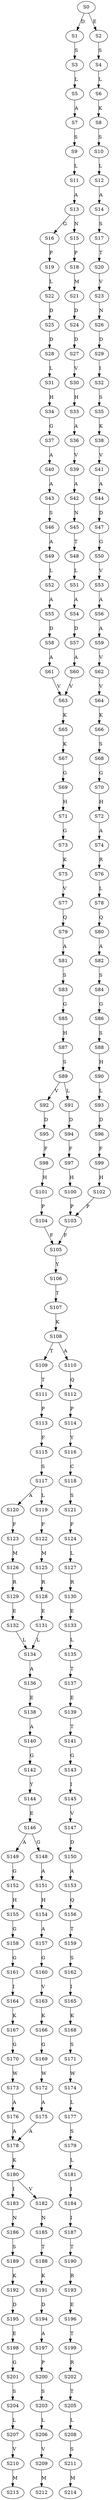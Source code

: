strict digraph  {
	S0 -> S1 [ label = D ];
	S0 -> S2 [ label = E ];
	S1 -> S3 [ label = S ];
	S2 -> S4 [ label = S ];
	S3 -> S5 [ label = L ];
	S4 -> S6 [ label = L ];
	S5 -> S7 [ label = A ];
	S6 -> S8 [ label = K ];
	S7 -> S9 [ label = S ];
	S8 -> S10 [ label = S ];
	S9 -> S11 [ label = L ];
	S10 -> S12 [ label = L ];
	S11 -> S13 [ label = A ];
	S12 -> S14 [ label = A ];
	S13 -> S15 [ label = N ];
	S13 -> S16 [ label = G ];
	S14 -> S17 [ label = S ];
	S15 -> S18 [ label = P ];
	S16 -> S19 [ label = P ];
	S17 -> S20 [ label = T ];
	S18 -> S21 [ label = M ];
	S19 -> S22 [ label = L ];
	S20 -> S23 [ label = V ];
	S21 -> S24 [ label = D ];
	S22 -> S25 [ label = D ];
	S23 -> S26 [ label = N ];
	S24 -> S27 [ label = D ];
	S25 -> S28 [ label = D ];
	S26 -> S29 [ label = D ];
	S27 -> S30 [ label = V ];
	S28 -> S31 [ label = L ];
	S29 -> S32 [ label = I ];
	S30 -> S33 [ label = H ];
	S31 -> S34 [ label = H ];
	S32 -> S35 [ label = S ];
	S33 -> S36 [ label = A ];
	S34 -> S37 [ label = G ];
	S35 -> S38 [ label = K ];
	S36 -> S39 [ label = V ];
	S37 -> S40 [ label = A ];
	S38 -> S41 [ label = V ];
	S39 -> S42 [ label = A ];
	S40 -> S43 [ label = A ];
	S41 -> S44 [ label = A ];
	S42 -> S45 [ label = N ];
	S43 -> S46 [ label = S ];
	S44 -> S47 [ label = D ];
	S45 -> S48 [ label = T ];
	S46 -> S49 [ label = A ];
	S47 -> S50 [ label = G ];
	S48 -> S51 [ label = L ];
	S49 -> S52 [ label = L ];
	S50 -> S53 [ label = V ];
	S51 -> S54 [ label = A ];
	S52 -> S55 [ label = A ];
	S53 -> S56 [ label = A ];
	S54 -> S57 [ label = D ];
	S55 -> S58 [ label = D ];
	S56 -> S59 [ label = A ];
	S57 -> S60 [ label = A ];
	S58 -> S61 [ label = A ];
	S59 -> S62 [ label = V ];
	S60 -> S63 [ label = V ];
	S61 -> S63 [ label = V ];
	S62 -> S64 [ label = V ];
	S63 -> S65 [ label = K ];
	S64 -> S66 [ label = K ];
	S65 -> S67 [ label = K ];
	S66 -> S68 [ label = S ];
	S67 -> S69 [ label = G ];
	S68 -> S70 [ label = G ];
	S69 -> S71 [ label = H ];
	S70 -> S72 [ label = H ];
	S71 -> S73 [ label = G ];
	S72 -> S74 [ label = A ];
	S73 -> S75 [ label = K ];
	S74 -> S76 [ label = R ];
	S75 -> S77 [ label = V ];
	S76 -> S78 [ label = L ];
	S77 -> S79 [ label = Q ];
	S78 -> S80 [ label = Q ];
	S79 -> S81 [ label = A ];
	S80 -> S82 [ label = A ];
	S81 -> S83 [ label = S ];
	S82 -> S84 [ label = S ];
	S83 -> S85 [ label = G ];
	S84 -> S86 [ label = G ];
	S85 -> S87 [ label = H ];
	S86 -> S88 [ label = S ];
	S87 -> S89 [ label = S ];
	S88 -> S90 [ label = H ];
	S89 -> S91 [ label = L ];
	S89 -> S92 [ label = V ];
	S90 -> S93 [ label = L ];
	S91 -> S94 [ label = D ];
	S92 -> S95 [ label = D ];
	S93 -> S96 [ label = D ];
	S94 -> S97 [ label = F ];
	S95 -> S98 [ label = F ];
	S96 -> S99 [ label = F ];
	S97 -> S100 [ label = H ];
	S98 -> S101 [ label = H ];
	S99 -> S102 [ label = H ];
	S100 -> S103 [ label = P ];
	S101 -> S104 [ label = P ];
	S102 -> S103 [ label = P ];
	S103 -> S105 [ label = F ];
	S104 -> S105 [ label = F ];
	S105 -> S106 [ label = Y ];
	S106 -> S107 [ label = T ];
	S107 -> S108 [ label = K ];
	S108 -> S109 [ label = T ];
	S108 -> S110 [ label = A ];
	S109 -> S111 [ label = T ];
	S110 -> S112 [ label = Q ];
	S111 -> S113 [ label = P ];
	S112 -> S114 [ label = P ];
	S113 -> S115 [ label = F ];
	S114 -> S116 [ label = Y ];
	S115 -> S117 [ label = S ];
	S116 -> S118 [ label = C ];
	S117 -> S119 [ label = L ];
	S117 -> S120 [ label = A ];
	S118 -> S121 [ label = S ];
	S119 -> S122 [ label = F ];
	S120 -> S123 [ label = F ];
	S121 -> S124 [ label = F ];
	S122 -> S125 [ label = M ];
	S123 -> S126 [ label = M ];
	S124 -> S127 [ label = L ];
	S125 -> S128 [ label = R ];
	S126 -> S129 [ label = R ];
	S127 -> S130 [ label = R ];
	S128 -> S131 [ label = E ];
	S129 -> S132 [ label = E ];
	S130 -> S133 [ label = E ];
	S131 -> S134 [ label = L ];
	S132 -> S134 [ label = L ];
	S133 -> S135 [ label = L ];
	S134 -> S136 [ label = A ];
	S135 -> S137 [ label = T ];
	S136 -> S138 [ label = E ];
	S137 -> S139 [ label = E ];
	S138 -> S140 [ label = A ];
	S139 -> S141 [ label = T ];
	S140 -> S142 [ label = G ];
	S141 -> S143 [ label = G ];
	S142 -> S144 [ label = Y ];
	S143 -> S145 [ label = I ];
	S144 -> S146 [ label = E ];
	S145 -> S147 [ label = V ];
	S146 -> S148 [ label = G ];
	S146 -> S149 [ label = A ];
	S147 -> S150 [ label = D ];
	S148 -> S151 [ label = A ];
	S149 -> S152 [ label = G ];
	S150 -> S153 [ label = A ];
	S151 -> S154 [ label = H ];
	S152 -> S155 [ label = H ];
	S153 -> S156 [ label = Q ];
	S154 -> S157 [ label = A ];
	S155 -> S158 [ label = G ];
	S156 -> S159 [ label = T ];
	S157 -> S160 [ label = G ];
	S158 -> S161 [ label = G ];
	S159 -> S162 [ label = S ];
	S160 -> S163 [ label = V ];
	S161 -> S164 [ label = I ];
	S162 -> S165 [ label = I ];
	S163 -> S166 [ label = K ];
	S164 -> S167 [ label = K ];
	S165 -> S168 [ label = K ];
	S166 -> S169 [ label = G ];
	S167 -> S170 [ label = G ];
	S168 -> S171 [ label = S ];
	S169 -> S172 [ label = W ];
	S170 -> S173 [ label = W ];
	S171 -> S174 [ label = W ];
	S172 -> S175 [ label = A ];
	S173 -> S176 [ label = A ];
	S174 -> S177 [ label = L ];
	S175 -> S178 [ label = A ];
	S176 -> S178 [ label = A ];
	S177 -> S179 [ label = S ];
	S178 -> S180 [ label = K ];
	S179 -> S181 [ label = L ];
	S180 -> S182 [ label = V ];
	S180 -> S183 [ label = I ];
	S181 -> S184 [ label = I ];
	S182 -> S185 [ label = N ];
	S183 -> S186 [ label = N ];
	S184 -> S187 [ label = I ];
	S185 -> S188 [ label = T ];
	S186 -> S189 [ label = S ];
	S187 -> S190 [ label = T ];
	S188 -> S191 [ label = K ];
	S189 -> S192 [ label = K ];
	S190 -> S193 [ label = R ];
	S191 -> S194 [ label = D ];
	S192 -> S195 [ label = D ];
	S193 -> S196 [ label = E ];
	S194 -> S197 [ label = A ];
	S195 -> S198 [ label = E ];
	S196 -> S199 [ label = T ];
	S197 -> S200 [ label = P ];
	S198 -> S201 [ label = G ];
	S199 -> S202 [ label = R ];
	S200 -> S203 [ label = S ];
	S201 -> S204 [ label = S ];
	S202 -> S205 [ label = T ];
	S203 -> S206 [ label = L ];
	S204 -> S207 [ label = L ];
	S205 -> S208 [ label = L ];
	S206 -> S209 [ label = V ];
	S207 -> S210 [ label = V ];
	S208 -> S211 [ label = S ];
	S209 -> S212 [ label = M ];
	S210 -> S213 [ label = M ];
	S211 -> S214 [ label = M ];
}
